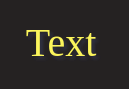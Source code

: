 <mxfile version="21.2.1" type="github">
  <diagram name="Page-1" id="wM-TZE16LRs2QRcTBMvU">
    <mxGraphModel dx="954" dy="559" grid="1" gridSize="10" guides="1" tooltips="1" connect="1" arrows="1" fold="1" page="1" pageScale="1" pageWidth="850" pageHeight="1100" background="#252222" math="0" shadow="1">
      <root>
        <mxCell id="0" />
        <mxCell id="1" parent="0" />
        <mxCell id="i44L2ubMcQVwItsrYJcJ-1" value="Text" style="text;html=1;align=center;verticalAlign=middle;resizable=0;points=[];autosize=1;strokeColor=none;fillColor=none;fontSize=20;fontFamily=Architects Daughter;fontColor=#fbf55b;" vertex="1" parent="1">
          <mxGeometry x="110" y="390" width="60" height="40" as="geometry" />
        </mxCell>
      </root>
    </mxGraphModel>
  </diagram>
</mxfile>

